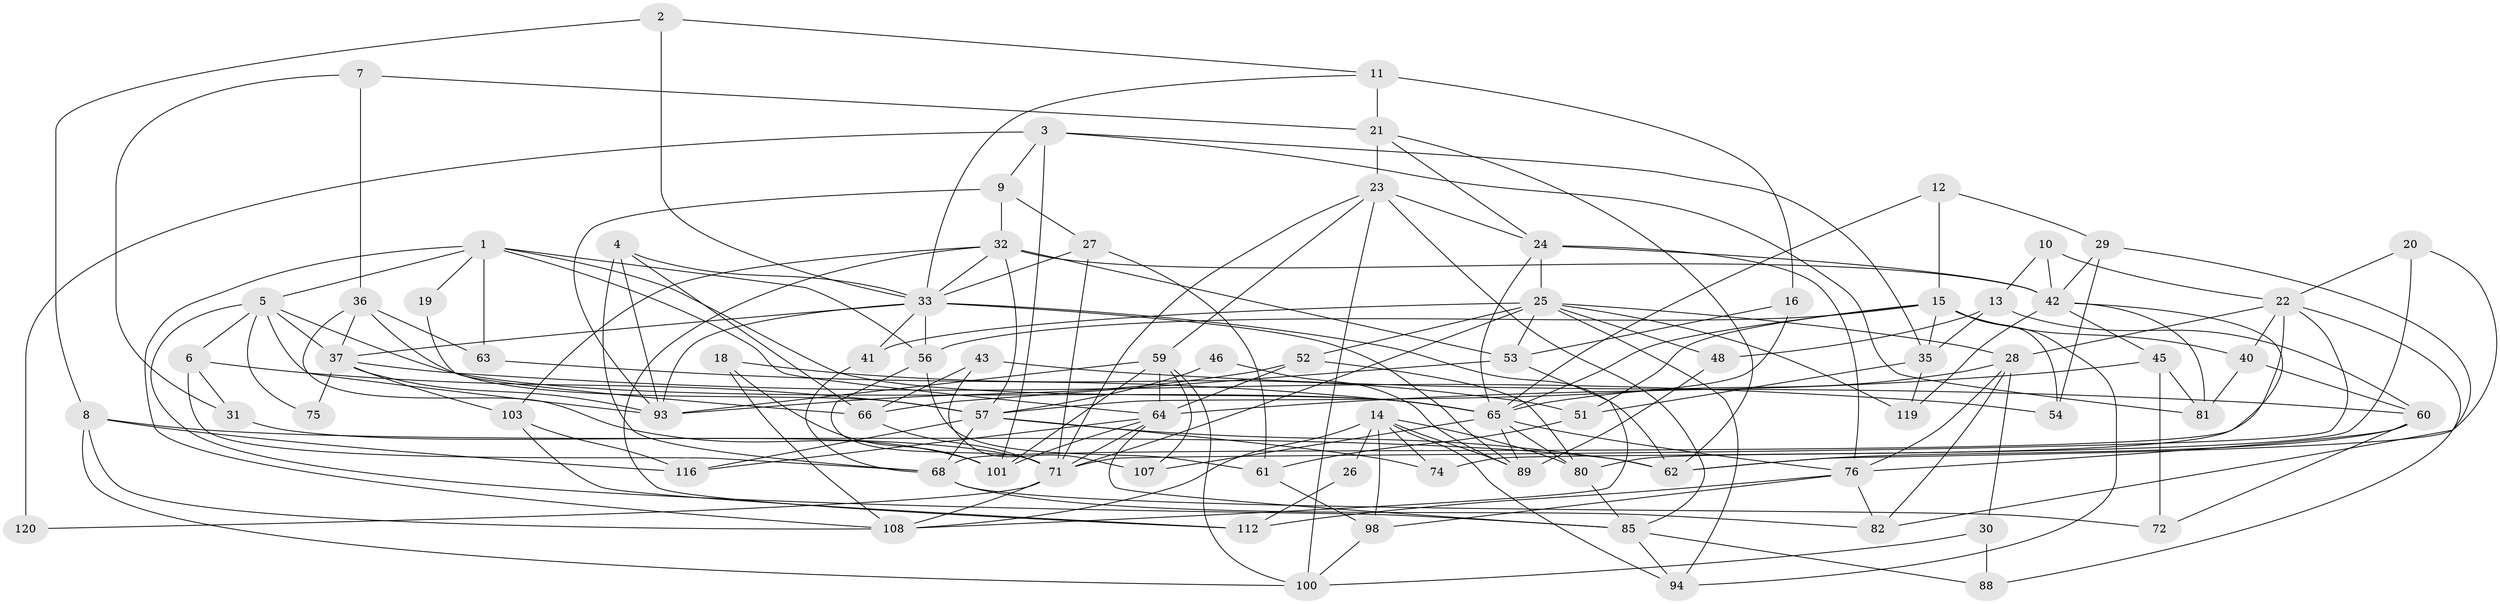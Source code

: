 // original degree distribution, {5: 0.19008264462809918, 3: 0.3305785123966942, 4: 0.2644628099173554, 6: 0.08264462809917356, 2: 0.09090909090909091, 7: 0.01652892561983471, 8: 0.01652892561983471, 9: 0.008264462809917356}
// Generated by graph-tools (version 1.1) at 2025/11/02/27/25 16:11:16]
// undirected, 80 vertices, 194 edges
graph export_dot {
graph [start="1"]
  node [color=gray90,style=filled];
  1 [super="+39"];
  2;
  3 [super="+113"];
  4 [super="+44"];
  5 [super="+84"];
  6;
  7;
  8 [super="+79"];
  9;
  10 [super="+115"];
  11 [super="+58"];
  12;
  13;
  14 [super="+106"];
  15 [super="+77"];
  16 [super="+17"];
  18;
  19;
  20;
  21 [super="+92"];
  22 [super="+67"];
  23 [super="+47"];
  24 [super="+34"];
  25 [super="+73"];
  26;
  27 [super="+78"];
  28 [super="+55"];
  29;
  30;
  31;
  32 [super="+50"];
  33 [super="+110"];
  35 [super="+38"];
  36;
  37 [super="+49"];
  40 [super="+105"];
  41 [super="+102"];
  42 [super="+87"];
  43;
  45;
  46;
  48;
  51 [super="+111"];
  52;
  53;
  54;
  56 [super="+69"];
  57 [super="+97"];
  59 [super="+109"];
  60 [super="+86"];
  61;
  62 [super="+70"];
  63;
  64 [super="+99"];
  65 [super="+90"];
  66 [super="+121"];
  68 [super="+83"];
  71 [super="+91"];
  72;
  74;
  75;
  76 [super="+95"];
  80 [super="+117"];
  81;
  82;
  85 [super="+104"];
  88 [super="+96"];
  89;
  93 [super="+114"];
  94;
  98;
  100 [super="+118"];
  101;
  103;
  107;
  108;
  112;
  116;
  119;
  120;
  1 -- 64;
  1 -- 5;
  1 -- 56;
  1 -- 63;
  1 -- 65;
  1 -- 19;
  1 -- 108;
  2 -- 33;
  2 -- 11;
  2 -- 8;
  3 -- 81;
  3 -- 9;
  3 -- 120;
  3 -- 35;
  3 -- 101;
  4 -- 93;
  4 -- 33;
  4 -- 66;
  4 -- 68;
  5 -- 65;
  5 -- 37;
  5 -- 6;
  5 -- 85;
  5 -- 75;
  5 -- 93;
  6 -- 31;
  6 -- 68;
  6 -- 57;
  7 -- 36;
  7 -- 21;
  7 -- 31;
  8 -- 108;
  8 -- 100;
  8 -- 116;
  8 -- 62;
  9 -- 93;
  9 -- 27;
  9 -- 32;
  10 -- 22 [weight=2];
  10 -- 42;
  10 -- 13;
  11 -- 33;
  11 -- 21 [weight=2];
  11 -- 16;
  12 -- 65;
  12 -- 15;
  12 -- 29;
  13 -- 48;
  13 -- 35;
  13 -- 60;
  14 -- 89;
  14 -- 94;
  14 -- 26;
  14 -- 98;
  14 -- 108;
  14 -- 74;
  14 -- 80;
  15 -- 94;
  15 -- 56;
  15 -- 65;
  15 -- 54;
  15 -- 35 [weight=2];
  15 -- 51;
  15 -- 40;
  16 -- 53;
  16 -- 57;
  18 -- 108;
  18 -- 101;
  18 -- 51;
  19 -- 66;
  20 -- 74;
  20 -- 62;
  20 -- 22;
  21 -- 24;
  21 -- 62;
  21 -- 23;
  22 -- 71;
  22 -- 28;
  22 -- 68;
  22 -- 40;
  22 -- 88;
  23 -- 85;
  23 -- 100;
  23 -- 24;
  23 -- 59;
  23 -- 71;
  24 -- 65;
  24 -- 42;
  24 -- 25;
  24 -- 76;
  25 -- 48;
  25 -- 94;
  25 -- 119;
  25 -- 52;
  25 -- 53;
  25 -- 28;
  25 -- 71;
  25 -- 41;
  26 -- 112;
  27 -- 61;
  27 -- 33;
  27 -- 71;
  28 -- 30;
  28 -- 82;
  28 -- 65;
  28 -- 76;
  29 -- 82;
  29 -- 54;
  29 -- 42;
  30 -- 100;
  30 -- 88;
  31 -- 71;
  32 -- 53;
  32 -- 33;
  32 -- 112;
  32 -- 103;
  32 -- 42;
  32 -- 57;
  33 -- 62;
  33 -- 89;
  33 -- 56;
  33 -- 37;
  33 -- 93;
  33 -- 41;
  35 -- 119;
  35 -- 51;
  36 -- 37;
  36 -- 101;
  36 -- 63;
  36 -- 57;
  37 -- 75;
  37 -- 54;
  37 -- 103;
  37 -- 93;
  40 -- 60;
  40 -- 81;
  41 -- 68;
  42 -- 45;
  42 -- 80;
  42 -- 81;
  42 -- 119;
  43 -- 107;
  43 -- 60;
  43 -- 66;
  45 -- 81;
  45 -- 72;
  45 -- 64;
  46 -- 89;
  46 -- 57;
  48 -- 89;
  51 -- 61;
  52 -- 93;
  52 -- 80;
  52 -- 64;
  53 -- 108;
  53 -- 66;
  56 -- 61;
  56 -- 71;
  57 -- 116;
  57 -- 62;
  57 -- 68;
  57 -- 74;
  59 -- 107;
  59 -- 64;
  59 -- 100;
  59 -- 101;
  59 -- 93;
  60 -- 72;
  60 -- 62;
  60 -- 76;
  61 -- 98;
  63 -- 65;
  64 -- 101;
  64 -- 116;
  64 -- 71 [weight=2];
  64 -- 85;
  65 -- 80;
  65 -- 89;
  65 -- 107;
  65 -- 76;
  66 -- 71;
  68 -- 72;
  68 -- 82;
  71 -- 108;
  71 -- 120;
  76 -- 82;
  76 -- 112;
  76 -- 98;
  80 -- 85;
  85 -- 88;
  85 -- 94;
  98 -- 100;
  103 -- 112;
  103 -- 116;
}
